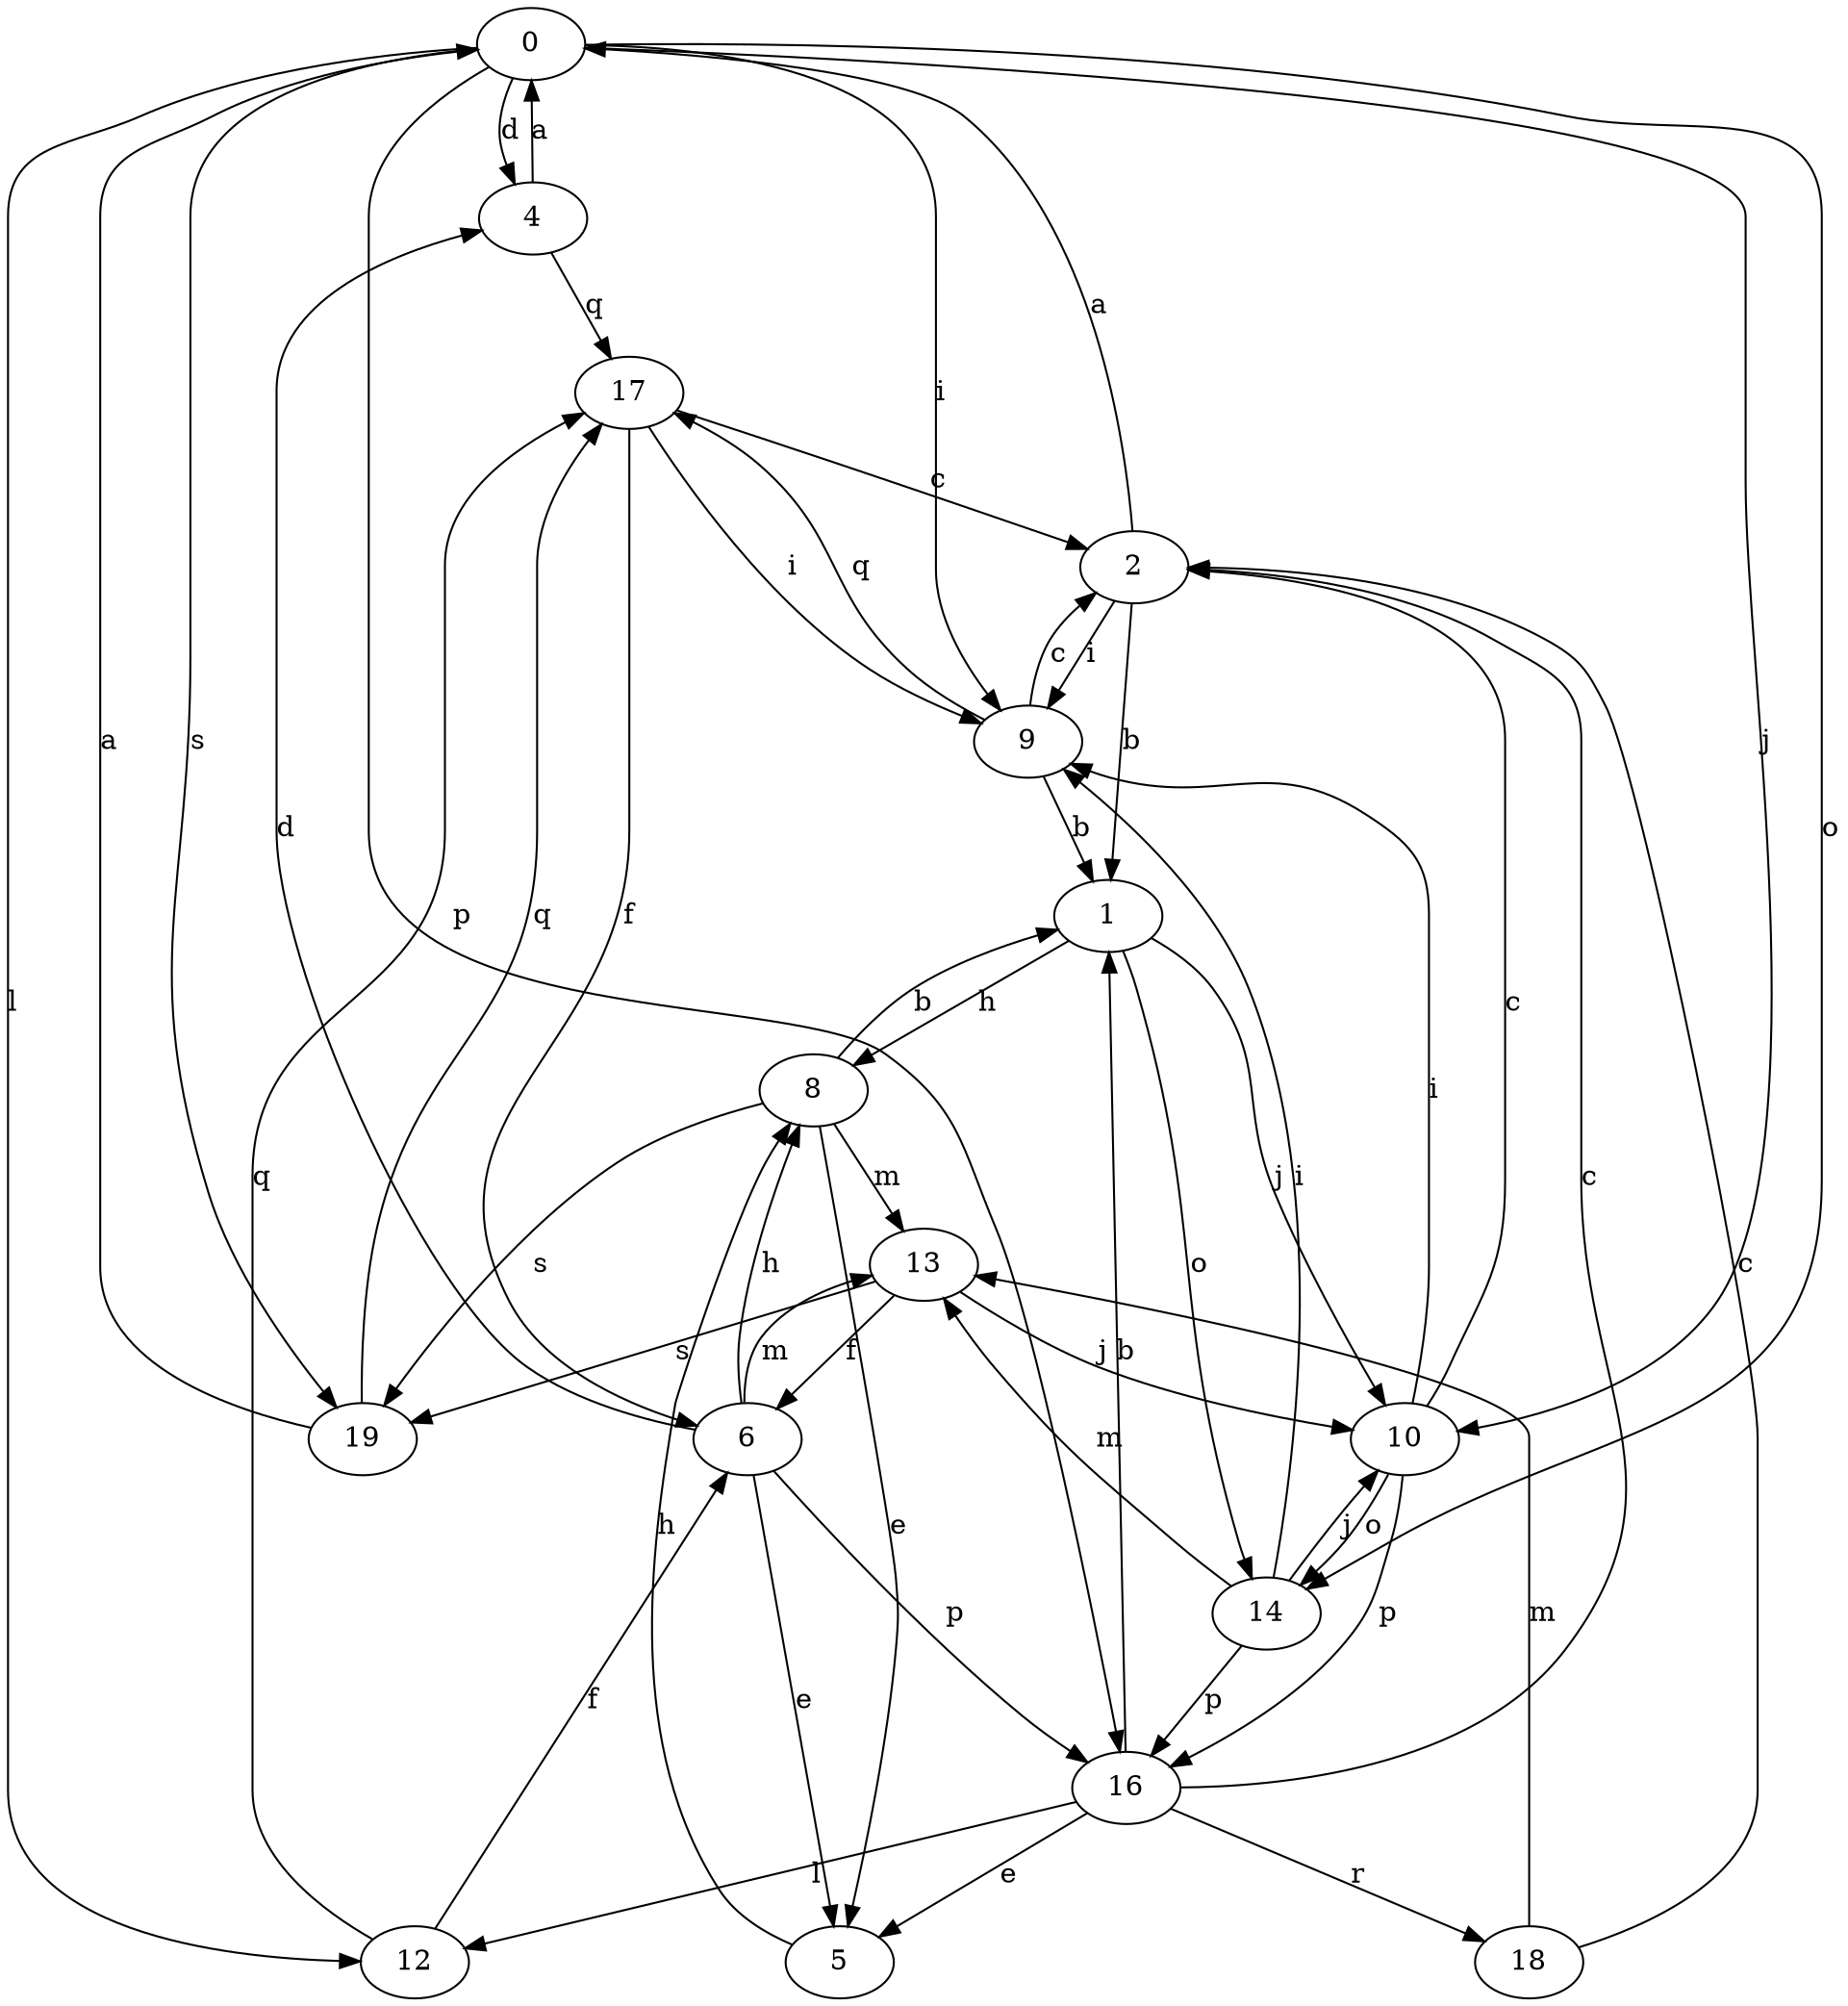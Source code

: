 strict digraph  {
0;
1;
2;
4;
5;
6;
8;
9;
10;
12;
13;
14;
16;
17;
18;
19;
0 -> 4  [label=d];
0 -> 9  [label=i];
0 -> 10  [label=j];
0 -> 12  [label=l];
0 -> 14  [label=o];
0 -> 16  [label=p];
0 -> 19  [label=s];
1 -> 8  [label=h];
1 -> 10  [label=j];
1 -> 14  [label=o];
2 -> 0  [label=a];
2 -> 1  [label=b];
2 -> 9  [label=i];
4 -> 0  [label=a];
4 -> 17  [label=q];
5 -> 8  [label=h];
6 -> 4  [label=d];
6 -> 5  [label=e];
6 -> 8  [label=h];
6 -> 13  [label=m];
6 -> 16  [label=p];
8 -> 1  [label=b];
8 -> 5  [label=e];
8 -> 13  [label=m];
8 -> 19  [label=s];
9 -> 1  [label=b];
9 -> 2  [label=c];
9 -> 17  [label=q];
10 -> 2  [label=c];
10 -> 9  [label=i];
10 -> 14  [label=o];
10 -> 16  [label=p];
12 -> 6  [label=f];
12 -> 17  [label=q];
13 -> 6  [label=f];
13 -> 10  [label=j];
13 -> 19  [label=s];
14 -> 9  [label=i];
14 -> 10  [label=j];
14 -> 13  [label=m];
14 -> 16  [label=p];
16 -> 1  [label=b];
16 -> 2  [label=c];
16 -> 5  [label=e];
16 -> 12  [label=l];
16 -> 18  [label=r];
17 -> 2  [label=c];
17 -> 6  [label=f];
17 -> 9  [label=i];
18 -> 2  [label=c];
18 -> 13  [label=m];
19 -> 0  [label=a];
19 -> 17  [label=q];
}
